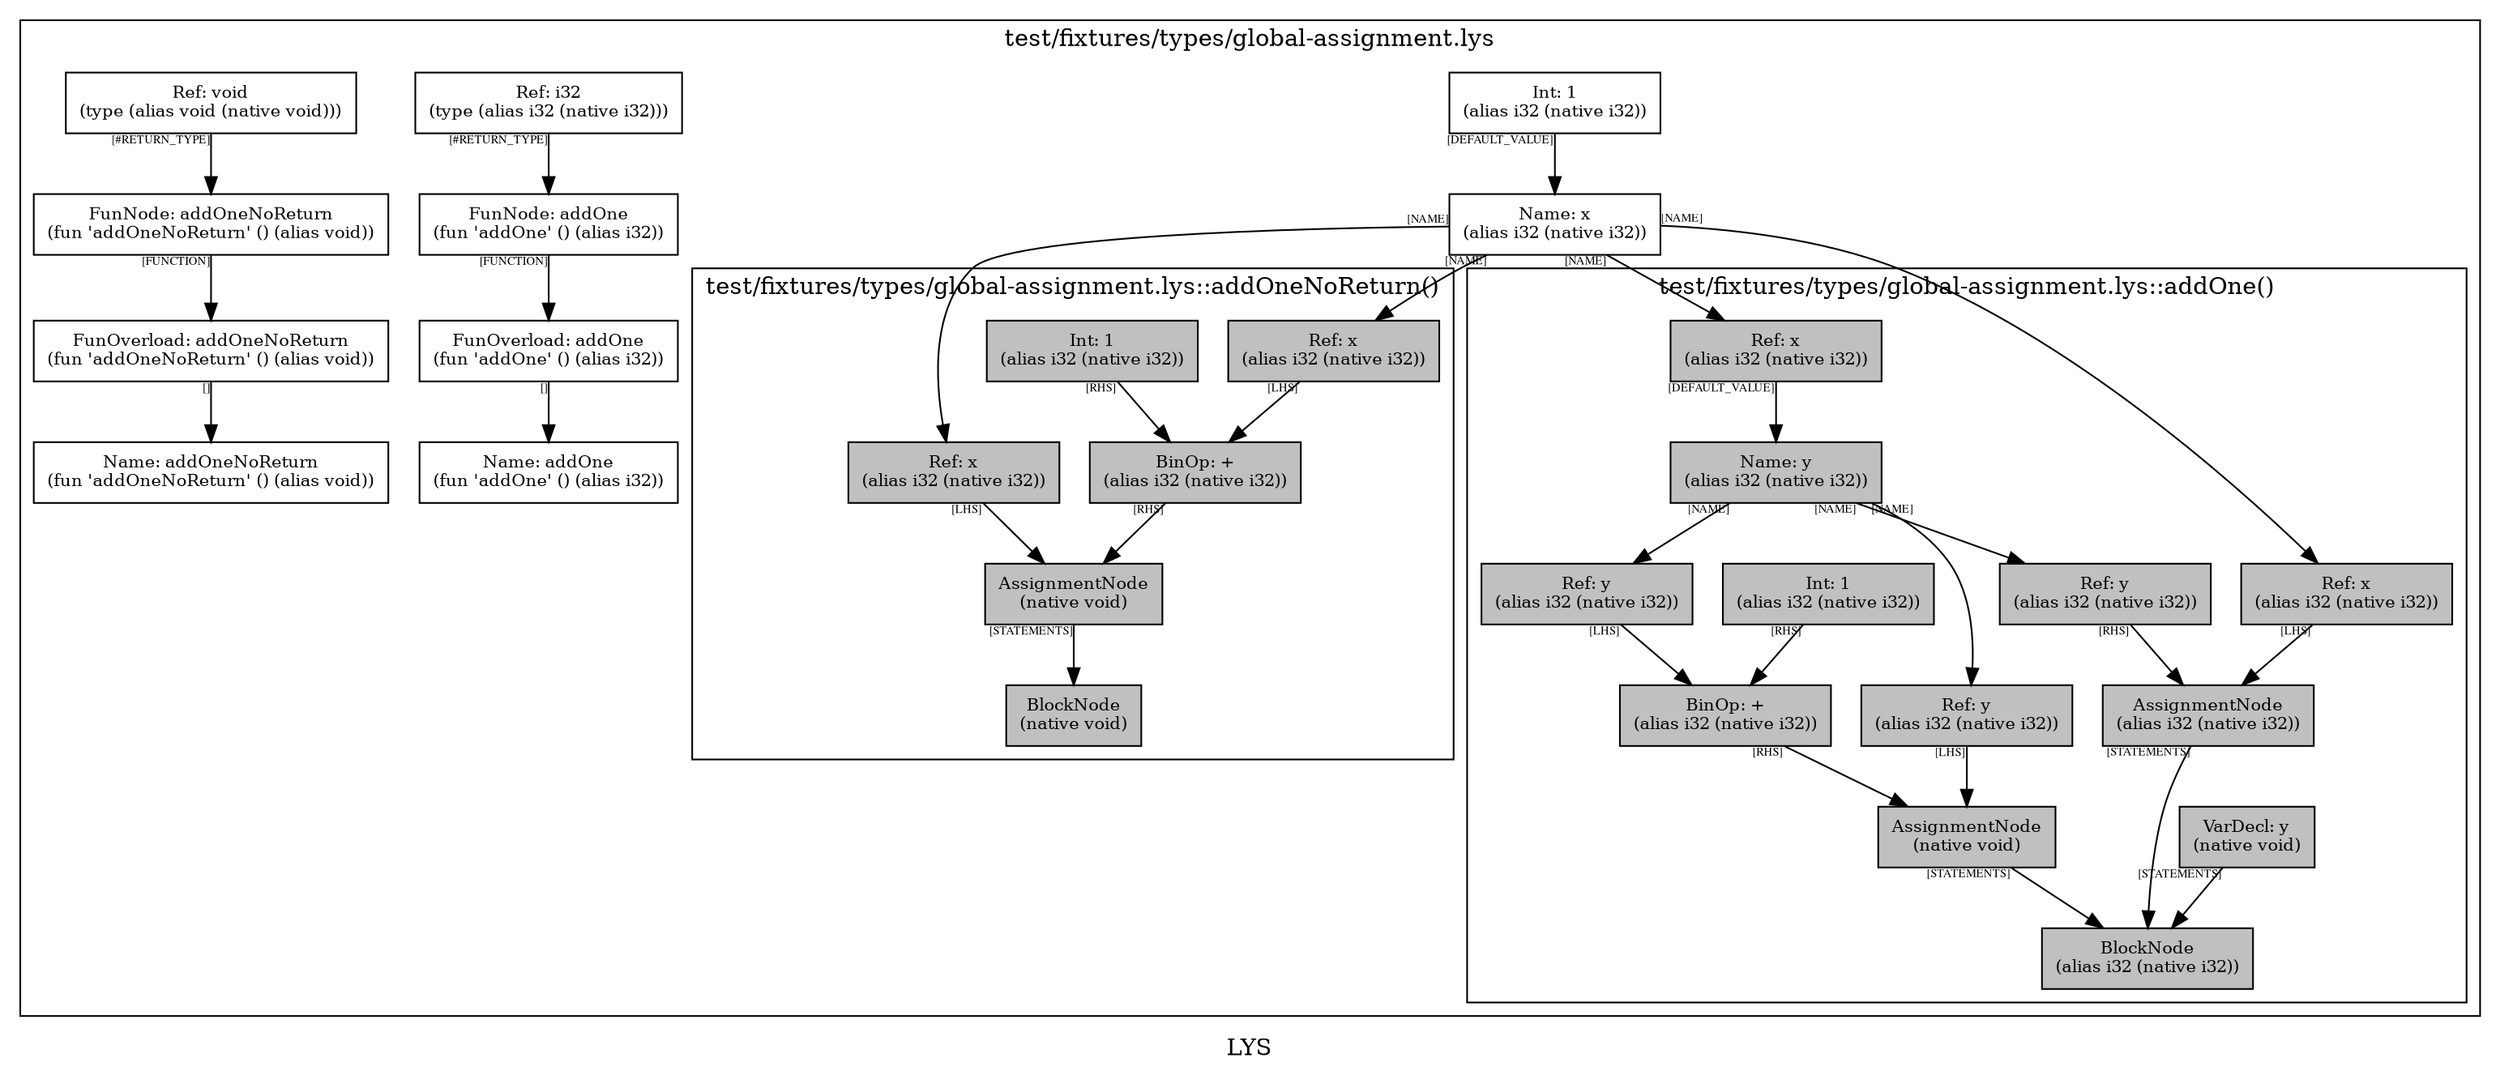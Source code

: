 digraph LYS {
  node [shape=box,fontsize=10];
  subgraph "cluster_test/fixtures/types/global-assignment.lys" {
    1 [label="Name: x\n(alias i32 (native i32))", fillcolor=grey];
    2 [label="Int: 1\n(alias i32 (native i32))", fillcolor=grey];
    3 [label="FunOverload: addOne\n(fun 'addOne' () (alias i32))", fillcolor=grey];
    4 [label="FunNode: addOne\n(fun 'addOne' () (alias i32))", fillcolor=grey];
    5 [label="Ref: i32\n(type (alias i32 (native i32)))", fillcolor=grey];
    6 [label="Name: addOne\n(fun 'addOne' () (alias i32))", fillcolor=grey];
    7 [label="FunOverload: addOneNoReturn\n(fun 'addOneNoReturn' () (alias void))", fillcolor=grey];
    8 [label="FunNode: addOneNoReturn\n(fun 'addOneNoReturn' () (alias void))", fillcolor=grey];
    9 [label="Ref: void\n(type (alias void (native void)))", fillcolor=grey];
    10 [label="Name: addOneNoReturn\n(fun 'addOneNoReturn' () (alias void))", fillcolor=grey];
    subgraph "cluster_test/fixtures/types/global-assignment.lys_0" { rankdir=TB;
      node [style=filled, fillcolor=grey];
      11 [label="BlockNode\n(alias i32 (native i32))", fillcolor=grey];
      12 [label="VarDecl: y\n(native void)", fillcolor=grey];
      13 [label="Name: y\n(alias i32 (native i32))", fillcolor=grey];
      14 [label="Ref: x\n(alias i32 (native i32))", fillcolor=grey];
      15 [label="AssignmentNode\n(native void)", fillcolor=grey];
      16 [label="Ref: y\n(alias i32 (native i32))", fillcolor=grey];
      17 [label="BinOp: +\n(alias i32 (native i32))", fillcolor=grey];
      18 [label="Ref: y\n(alias i32 (native i32))", fillcolor=grey];
      19 [label="Int: 1\n(alias i32 (native i32))", fillcolor=grey];
      20 [label="AssignmentNode\n(alias i32 (native i32))", fillcolor=grey];
      21 [label="Ref: x\n(alias i32 (native i32))", fillcolor=grey];
      22 [label="Ref: y\n(alias i32 (native i32))", fillcolor=grey];
      label="test/fixtures/types/global-assignment.lys::addOne()";
    }
    subgraph "cluster_test/fixtures/types/global-assignment.lys_1" { rankdir=TB;
      node [style=filled, fillcolor=grey];
      23 [label="BlockNode\n(native void)", fillcolor=grey];
      24 [label="AssignmentNode\n(native void)", fillcolor=grey];
      25 [label="Ref: x\n(alias i32 (native i32))", fillcolor=grey];
      26 [label="BinOp: +\n(alias i32 (native i32))", fillcolor=grey];
      27 [label="Ref: x\n(alias i32 (native i32))", fillcolor=grey];
      28 [label="Int: 1\n(alias i32 (native i32))", fillcolor=grey];
      label="test/fixtures/types/global-assignment.lys::addOneNoReturn()";
    }
    label="test/fixtures/types/global-assignment.lys";
  }
  1 -> 14[taillabel="[NAME]" fontsize=7 fontname="times" color="black" ];
  1 -> 21[taillabel="[NAME]" fontsize=7 fontname="times" color="black" ];
  1 -> 25[taillabel="[NAME]" fontsize=7 fontname="times" color="black" ];
  1 -> 27[taillabel="[NAME]" fontsize=7 fontname="times" color="black" ];
  2 -> 1[taillabel="[DEFAULT_VALUE]" fontsize=7 fontname="times" color="black" ];
  3 -> 6[taillabel="[]" fontsize=7 fontname="times" color="black" ];
  4 -> 3[taillabel="[FUNCTION]" fontsize=7 fontname="times" color="black" ];
  5 -> 4[taillabel="[#RETURN_TYPE]" fontsize=7 fontname="times" color="black" ];
  7 -> 10[taillabel="[]" fontsize=7 fontname="times" color="black" ];
  8 -> 7[taillabel="[FUNCTION]" fontsize=7 fontname="times" color="black" ];
  9 -> 8[taillabel="[#RETURN_TYPE]" fontsize=7 fontname="times" color="black" ];
  12 -> 11[taillabel="[STATEMENTS]" fontsize=7 fontname="times" color="black" ];
  13 -> 16[taillabel="[NAME]" fontsize=7 fontname="times" color="black" ];
  13 -> 18[taillabel="[NAME]" fontsize=7 fontname="times" color="black" ];
  13 -> 22[taillabel="[NAME]" fontsize=7 fontname="times" color="black" ];
  14 -> 13[taillabel="[DEFAULT_VALUE]" fontsize=7 fontname="times" color="black" ];
  15 -> 11[taillabel="[STATEMENTS]" fontsize=7 fontname="times" color="black" ];
  16 -> 15[taillabel="[LHS]" fontsize=7 fontname="times" color="black" ];
  17 -> 15[taillabel="[RHS]" fontsize=7 fontname="times" color="black" ];
  18 -> 17[taillabel="[LHS]" fontsize=7 fontname="times" color="black" ];
  19 -> 17[taillabel="[RHS]" fontsize=7 fontname="times" color="black" ];
  20 -> 11[taillabel="[STATEMENTS]" fontsize=7 fontname="times" color="black" ];
  21 -> 20[taillabel="[LHS]" fontsize=7 fontname="times" color="black" ];
  22 -> 20[taillabel="[RHS]" fontsize=7 fontname="times" color="black" ];
  24 -> 23[taillabel="[STATEMENTS]" fontsize=7 fontname="times" color="black" ];
  25 -> 24[taillabel="[LHS]" fontsize=7 fontname="times" color="black" ];
  26 -> 24[taillabel="[RHS]" fontsize=7 fontname="times" color="black" ];
  27 -> 26[taillabel="[LHS]" fontsize=7 fontname="times" color="black" ];
  28 -> 26[taillabel="[RHS]" fontsize=7 fontname="times" color="black" ];
  label="LYS";
}

